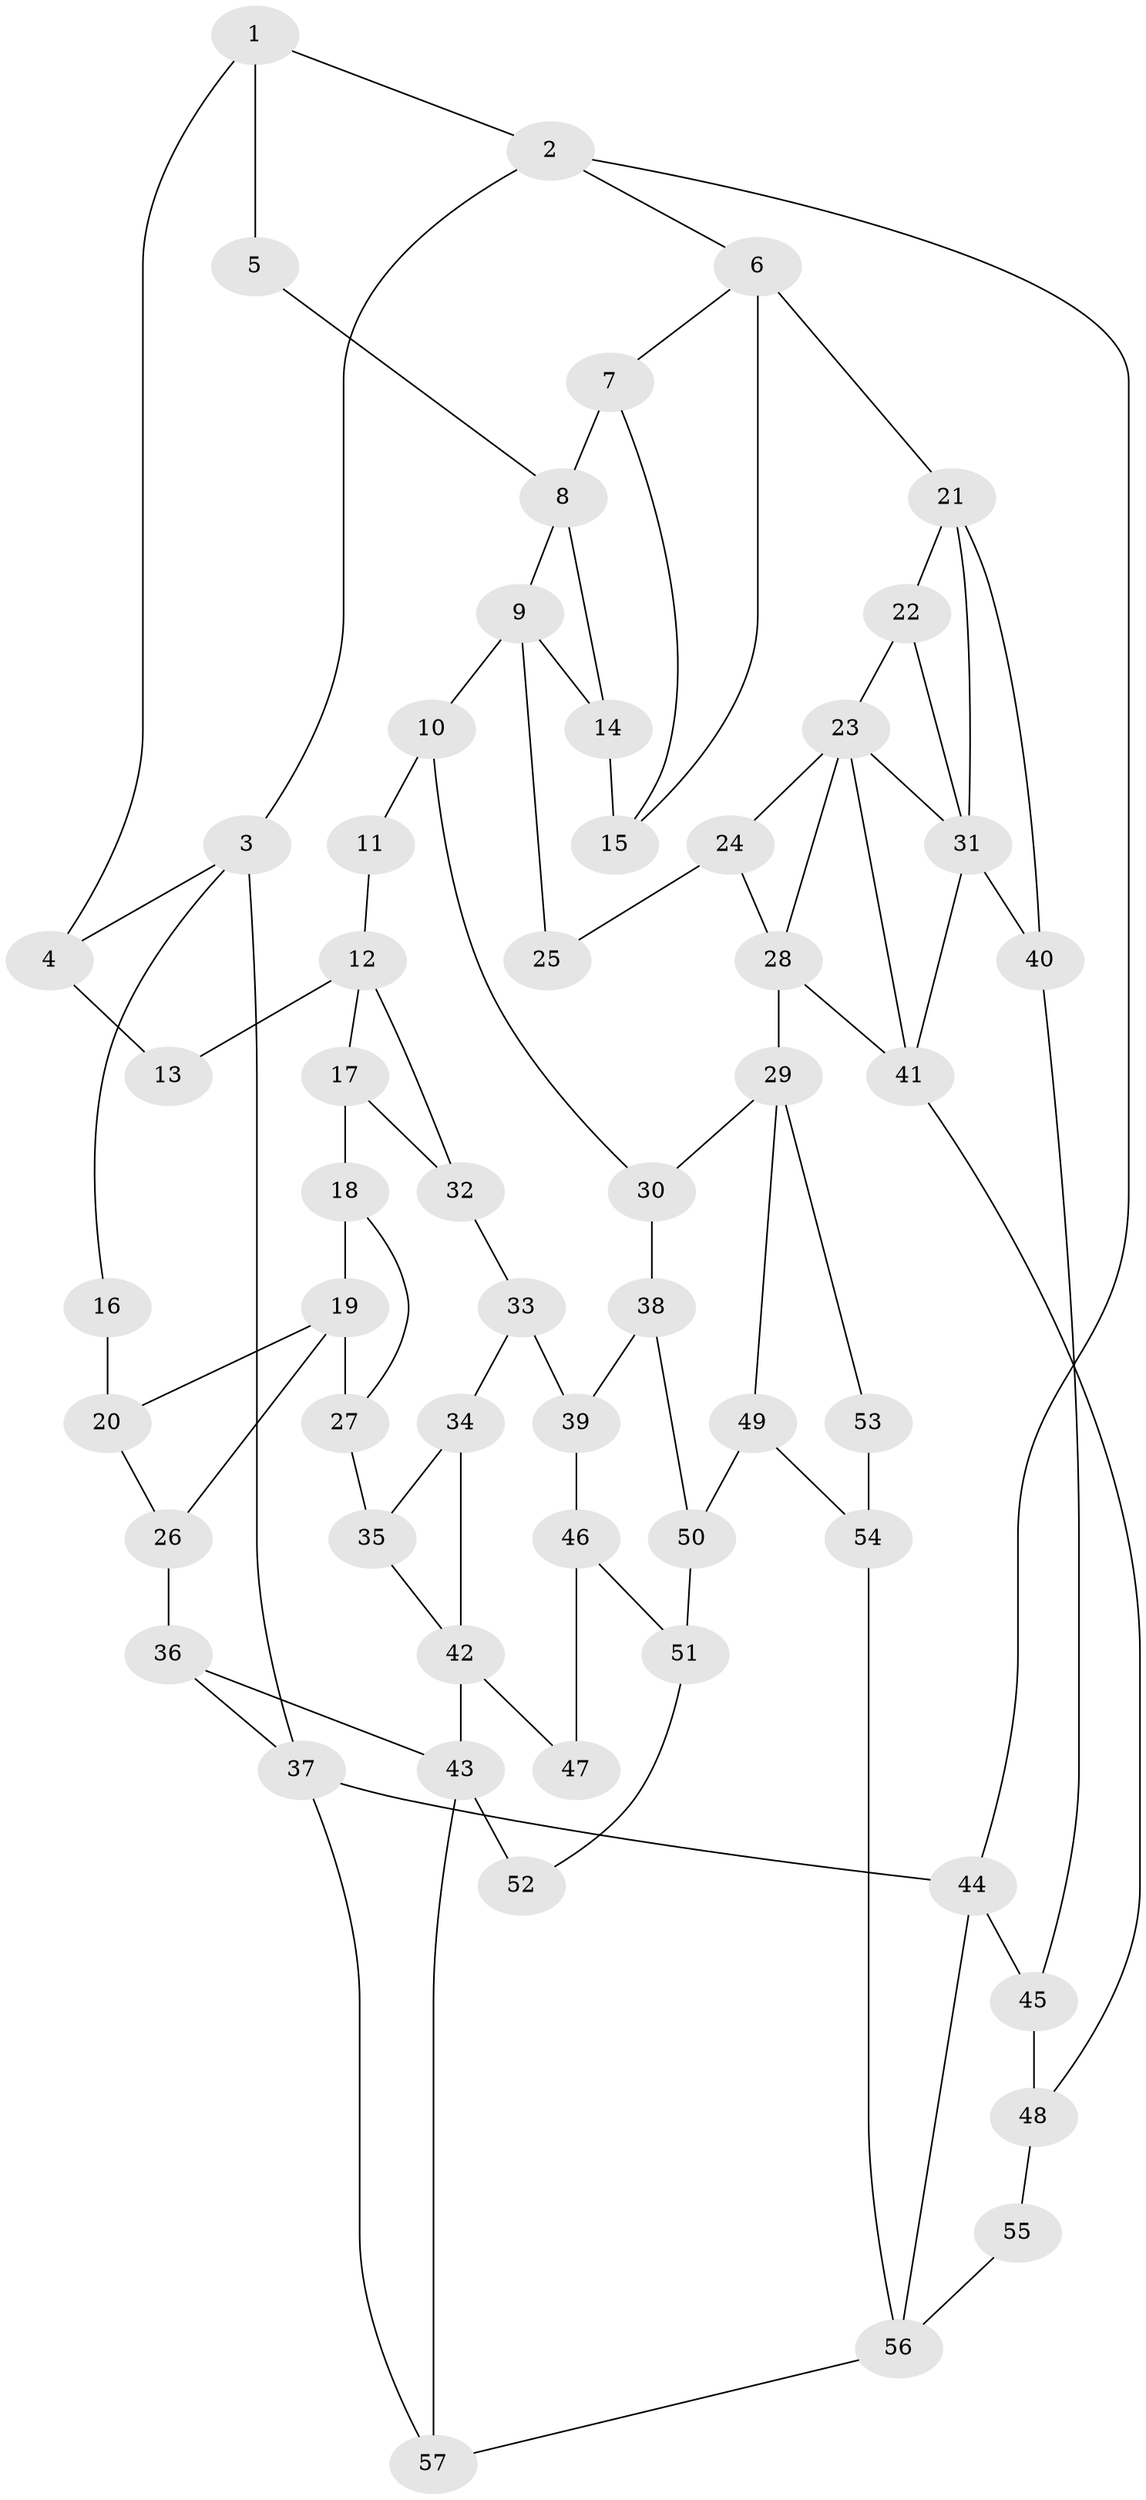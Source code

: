 // original degree distribution, {3: 0.02631578947368421, 4: 0.23684210526315788, 6: 0.23684210526315788, 5: 0.5}
// Generated by graph-tools (version 1.1) at 2025/38/03/09/25 02:38:40]
// undirected, 57 vertices, 91 edges
graph export_dot {
graph [start="1"]
  node [color=gray90,style=filled];
  1;
  2;
  3;
  4;
  5;
  6;
  7;
  8;
  9;
  10;
  11;
  12;
  13;
  14;
  15;
  16;
  17;
  18;
  19;
  20;
  21;
  22;
  23;
  24;
  25;
  26;
  27;
  28;
  29;
  30;
  31;
  32;
  33;
  34;
  35;
  36;
  37;
  38;
  39;
  40;
  41;
  42;
  43;
  44;
  45;
  46;
  47;
  48;
  49;
  50;
  51;
  52;
  53;
  54;
  55;
  56;
  57;
  1 -- 2 [weight=1.0];
  1 -- 4 [weight=1.0];
  1 -- 5 [weight=2.0];
  2 -- 3 [weight=1.0];
  2 -- 6 [weight=1.0];
  2 -- 44 [weight=1.0];
  3 -- 4 [weight=1.0];
  3 -- 16 [weight=1.0];
  3 -- 37 [weight=1.0];
  4 -- 13 [weight=1.0];
  5 -- 8 [weight=2.0];
  6 -- 7 [weight=1.0];
  6 -- 15 [weight=1.0];
  6 -- 21 [weight=2.0];
  7 -- 8 [weight=2.0];
  7 -- 15 [weight=1.0];
  8 -- 9 [weight=1.0];
  8 -- 14 [weight=1.0];
  9 -- 10 [weight=2.0];
  9 -- 14 [weight=1.0];
  9 -- 25 [weight=2.0];
  10 -- 11 [weight=2.0];
  10 -- 30 [weight=1.0];
  11 -- 12 [weight=2.0];
  12 -- 13 [weight=2.0];
  12 -- 17 [weight=1.0];
  12 -- 32 [weight=1.0];
  14 -- 15 [weight=1.0];
  16 -- 20 [weight=2.0];
  17 -- 18 [weight=1.0];
  17 -- 32 [weight=1.0];
  18 -- 19 [weight=1.0];
  18 -- 27 [weight=1.0];
  19 -- 20 [weight=3.0];
  19 -- 26 [weight=1.0];
  19 -- 27 [weight=1.0];
  20 -- 26 [weight=1.0];
  21 -- 22 [weight=1.0];
  21 -- 31 [weight=1.0];
  21 -- 40 [weight=2.0];
  22 -- 23 [weight=1.0];
  22 -- 31 [weight=1.0];
  23 -- 24 [weight=1.0];
  23 -- 28 [weight=1.0];
  23 -- 31 [weight=1.0];
  23 -- 41 [weight=1.0];
  24 -- 25 [weight=1.0];
  24 -- 28 [weight=1.0];
  26 -- 36 [weight=1.0];
  27 -- 35 [weight=1.0];
  28 -- 29 [weight=2.0];
  28 -- 41 [weight=1.0];
  29 -- 30 [weight=1.0];
  29 -- 49 [weight=1.0];
  29 -- 53 [weight=1.0];
  30 -- 38 [weight=1.0];
  31 -- 40 [weight=1.0];
  31 -- 41 [weight=1.0];
  32 -- 33 [weight=1.0];
  33 -- 34 [weight=1.0];
  33 -- 39 [weight=1.0];
  34 -- 35 [weight=1.0];
  34 -- 42 [weight=1.0];
  35 -- 42 [weight=1.0];
  36 -- 37 [weight=1.0];
  36 -- 43 [weight=1.0];
  37 -- 44 [weight=1.0];
  37 -- 57 [weight=1.0];
  38 -- 39 [weight=1.0];
  38 -- 50 [weight=1.0];
  39 -- 46 [weight=1.0];
  40 -- 45 [weight=1.0];
  41 -- 48 [weight=1.0];
  42 -- 43 [weight=2.0];
  42 -- 47 [weight=2.0];
  43 -- 52 [weight=2.0];
  43 -- 57 [weight=1.0];
  44 -- 45 [weight=1.0];
  44 -- 56 [weight=1.0];
  45 -- 48 [weight=1.0];
  46 -- 47 [weight=1.0];
  46 -- 51 [weight=1.0];
  48 -- 55 [weight=1.0];
  49 -- 50 [weight=2.0];
  49 -- 54 [weight=2.0];
  50 -- 51 [weight=2.0];
  51 -- 52 [weight=1.0];
  53 -- 54 [weight=2.0];
  54 -- 56 [weight=2.0];
  55 -- 56 [weight=2.0];
  56 -- 57 [weight=1.0];
}
